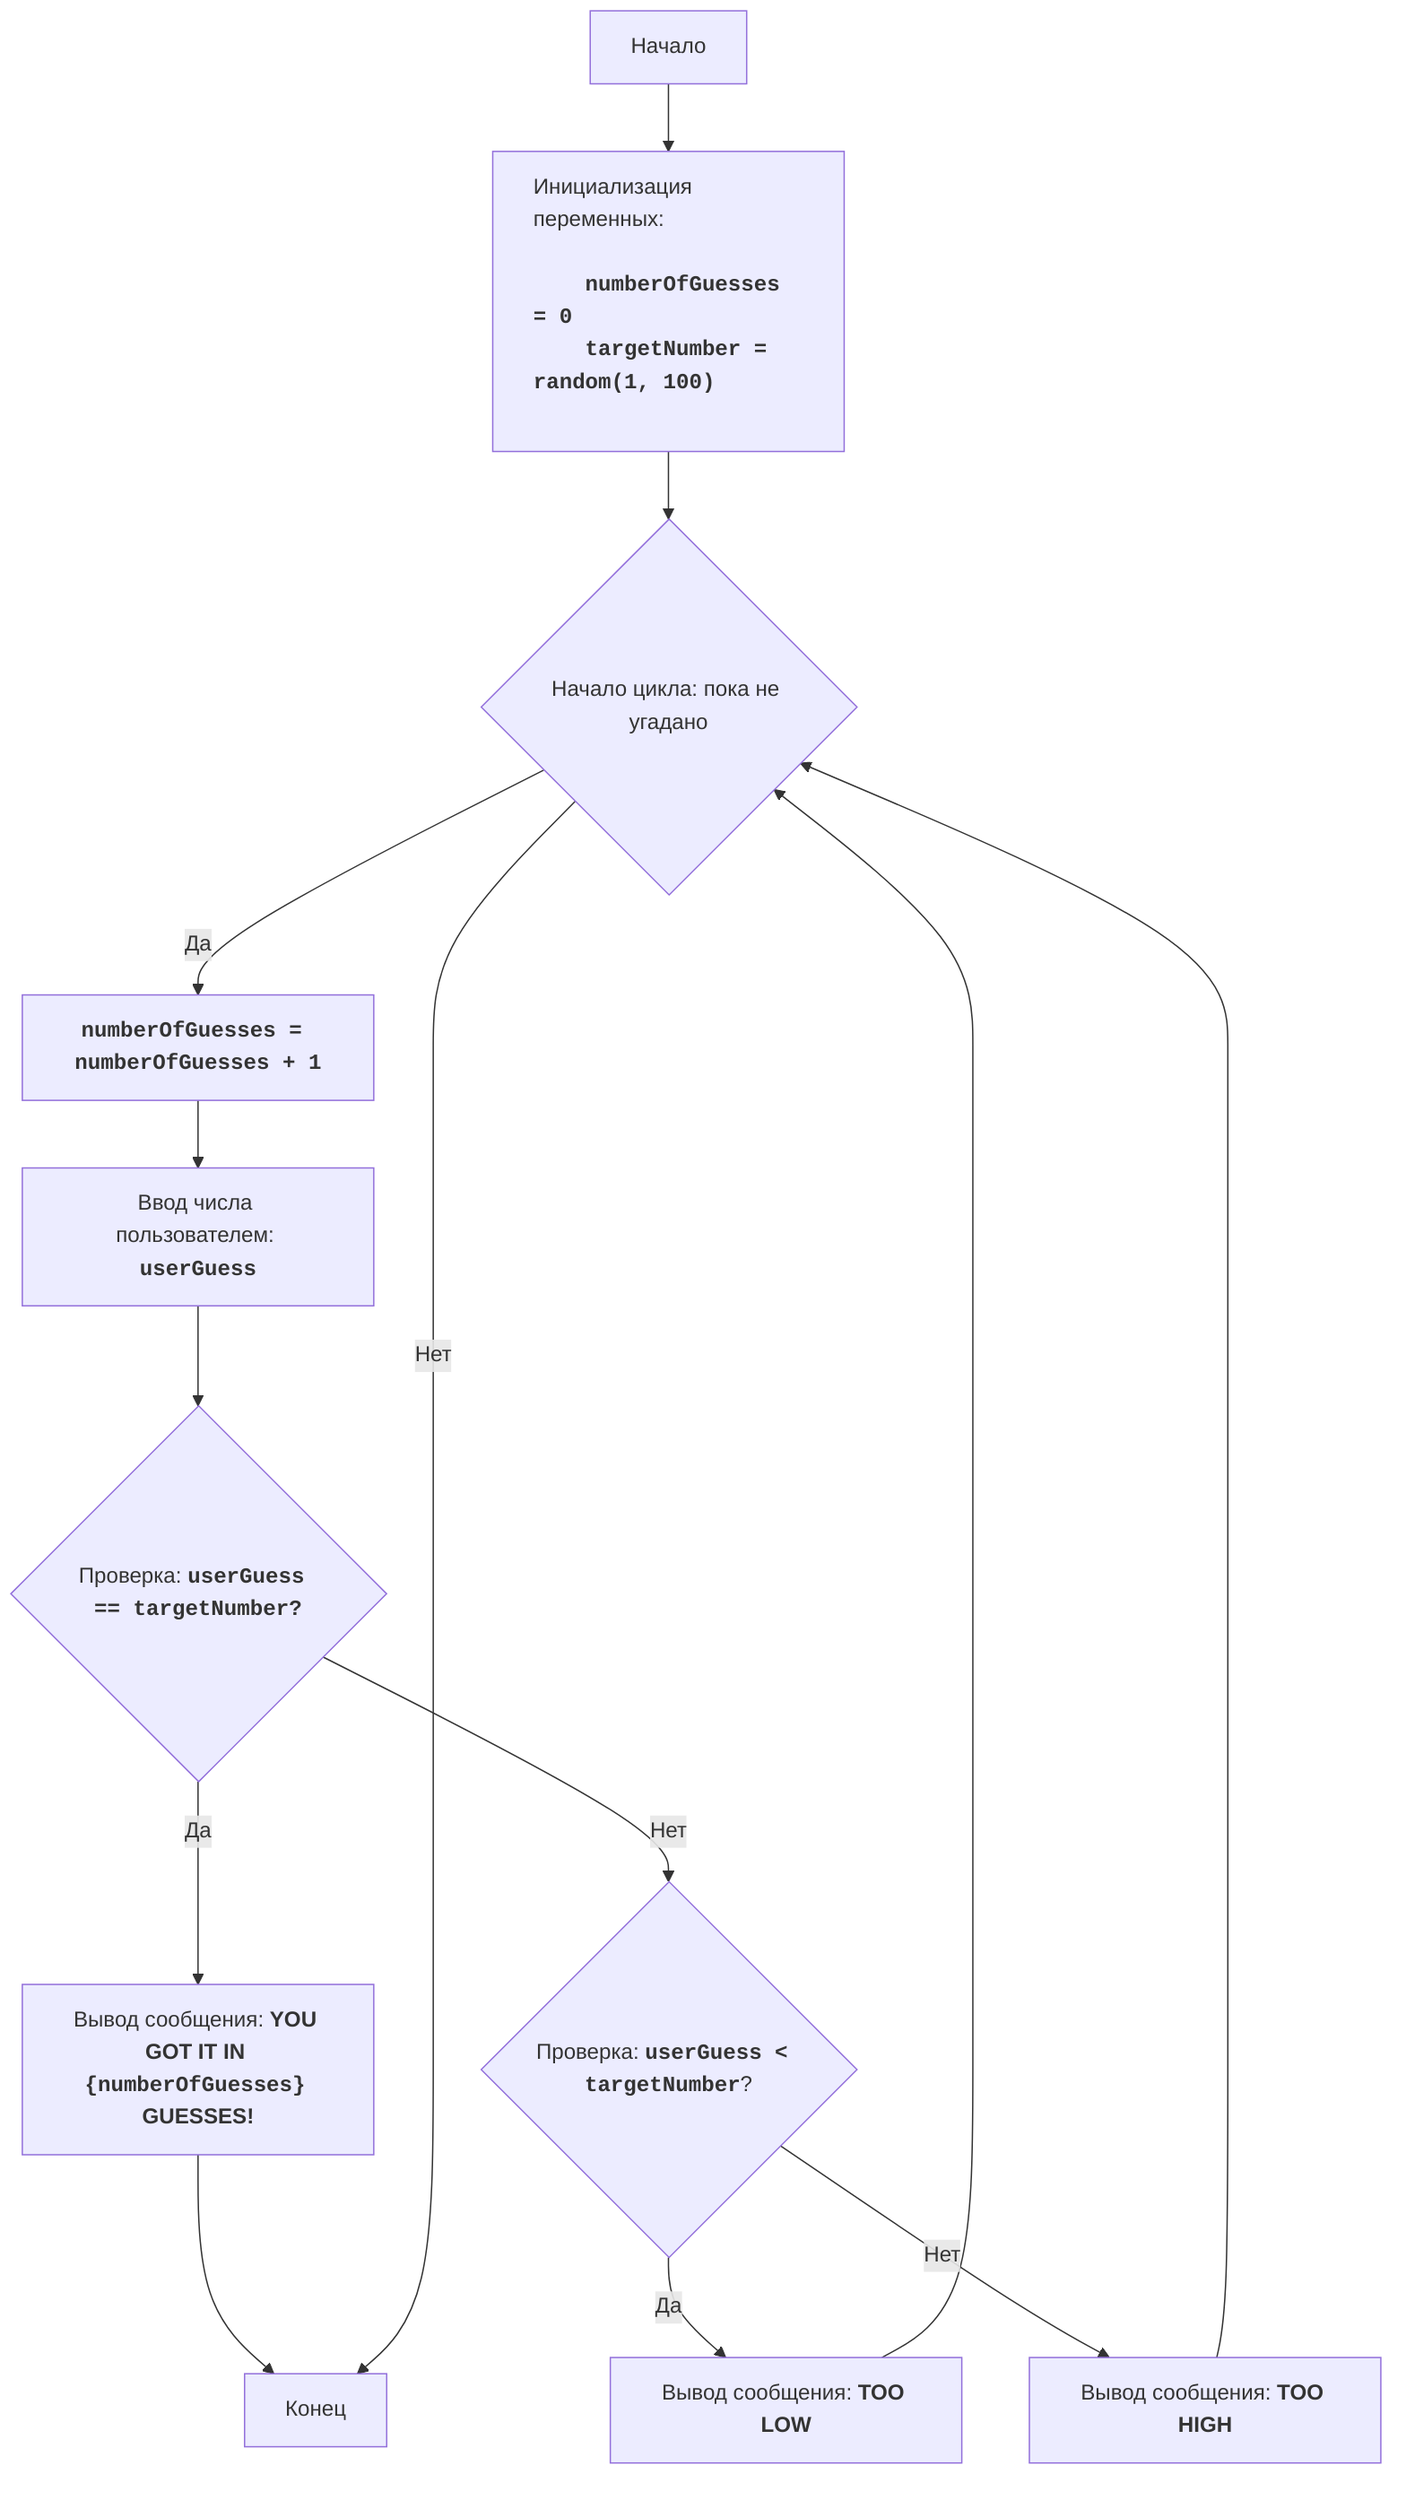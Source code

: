 ---
config:
  layout: fixed
  theme: mc
---
flowchart TD
    Start["Начало"] --> InitializeVariables["<p align='left'>Инициализация переменных:
    <code><b>
    numberOfGuesses = 0
    targetNumber = random(1, 100)
    </b></code></p>"]
    InitializeVariables --> LoopStart{"Начало цикла: пока не угадано"}
    LoopStart -- Да --> IncreaseGuesses["<code><b>numberOfGuesses = numberOfGuesses + 1</b></code>"]
    IncreaseGuesses --> InputGuess["Ввод числа пользователем: <code><b>userGuess</b></code>"]
    InputGuess --> CheckGuess{"Проверка: <code><b>userGuess == targetNumber?</b></code>"}
    CheckGuess -- Да --> OutputWin["Вывод сообщения: <b>YOU GOT IT IN <code>{numberOfGuesses}</code> GUESSES!</b>"]
    OutputWin --> End["Конец"]
    CheckGuess -- Нет --> CheckLow{"Проверка: <code><b>userGuess &lt; targetNumber</b></code>?"}
    CheckLow -- Да --> OutputLow["Вывод сообщения: <b>TOO LOW</b>"]
    OutputLow --> LoopStart
    CheckLow -- Нет --> OutputHigh["Вывод сообщения: <b>TOO HIGH</b>"]
    OutputHigh --> LoopStart
    LoopStart -- Нет --> End